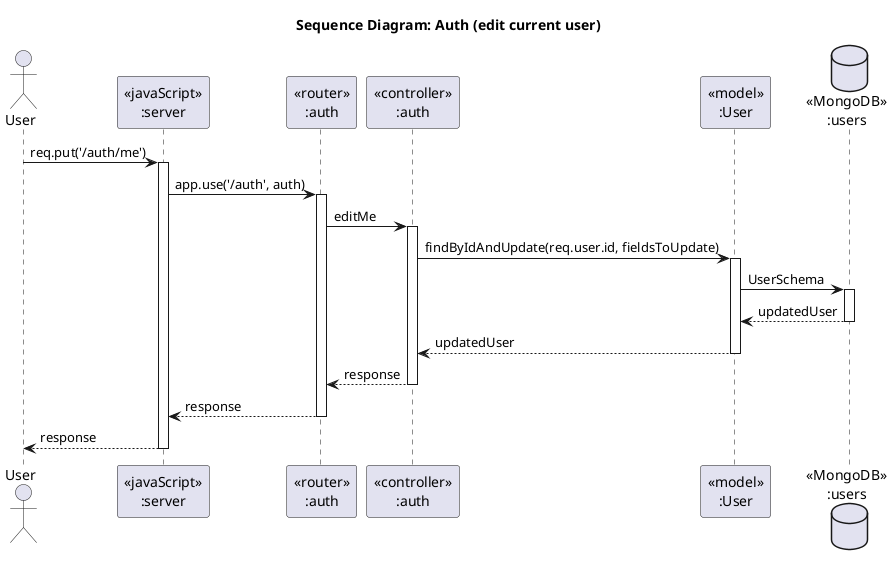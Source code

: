 @startuml auth-edit-me
title Sequence Diagram: Auth (edit current user)

actor "User" as User

participant "<<javaScript>>\n:server" as Server
participant "<<router>>\n:auth" as Router
participant "<<controller>>\n:auth" as Controller
participant "<<model>>\n:User" as UserModel
database "<<MongoDB>>\n:users" as UserMongoDB

User -> Server : req.put('/auth/me')
activate Server

Server -> Router : app.use('/auth', auth)
activate Router

Router -> Controller : editMe
activate Controller

Controller -> UserModel : findByIdAndUpdate(req.user.id, fieldsToUpdate)
activate UserModel

UserModel -> UserMongoDB : UserSchema
activate UserMongoDB
UserMongoDB --> UserModel : updatedUser
deactivate UserMongoDB

UserModel --> Controller : updatedUser
deactivate UserModel

Controller --> Router : response
deactivate Controller

Router --> Server : response
deactivate Router

Server --> User : response
deactivate Server

@enduml